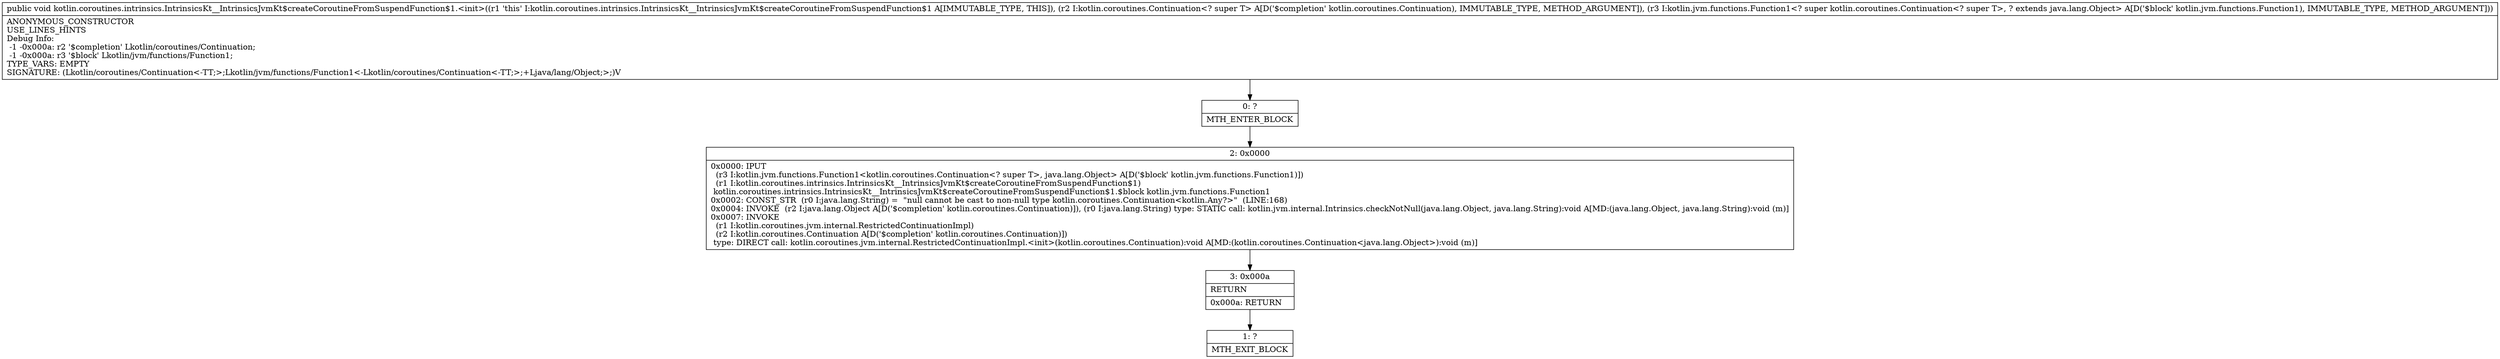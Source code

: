digraph "CFG forkotlin.coroutines.intrinsics.IntrinsicsKt__IntrinsicsJvmKt$createCoroutineFromSuspendFunction$1.\<init\>(Lkotlin\/coroutines\/Continuation;Lkotlin\/jvm\/functions\/Function1;)V" {
Node_0 [shape=record,label="{0\:\ ?|MTH_ENTER_BLOCK\l}"];
Node_2 [shape=record,label="{2\:\ 0x0000|0x0000: IPUT  \l  (r3 I:kotlin.jvm.functions.Function1\<kotlin.coroutines.Continuation\<? super T\>, java.lang.Object\> A[D('$block' kotlin.jvm.functions.Function1)])\l  (r1 I:kotlin.coroutines.intrinsics.IntrinsicsKt__IntrinsicsJvmKt$createCoroutineFromSuspendFunction$1)\l kotlin.coroutines.intrinsics.IntrinsicsKt__IntrinsicsJvmKt$createCoroutineFromSuspendFunction$1.$block kotlin.jvm.functions.Function1 \l0x0002: CONST_STR  (r0 I:java.lang.String) =  \"null cannot be cast to non\-null type kotlin.coroutines.Continuation\<kotlin.Any?\>\"  (LINE:168)\l0x0004: INVOKE  (r2 I:java.lang.Object A[D('$completion' kotlin.coroutines.Continuation)]), (r0 I:java.lang.String) type: STATIC call: kotlin.jvm.internal.Intrinsics.checkNotNull(java.lang.Object, java.lang.String):void A[MD:(java.lang.Object, java.lang.String):void (m)]\l0x0007: INVOKE  \l  (r1 I:kotlin.coroutines.jvm.internal.RestrictedContinuationImpl)\l  (r2 I:kotlin.coroutines.Continuation A[D('$completion' kotlin.coroutines.Continuation)])\l type: DIRECT call: kotlin.coroutines.jvm.internal.RestrictedContinuationImpl.\<init\>(kotlin.coroutines.Continuation):void A[MD:(kotlin.coroutines.Continuation\<java.lang.Object\>):void (m)]\l}"];
Node_3 [shape=record,label="{3\:\ 0x000a|RETURN\l|0x000a: RETURN   \l}"];
Node_1 [shape=record,label="{1\:\ ?|MTH_EXIT_BLOCK\l}"];
MethodNode[shape=record,label="{public void kotlin.coroutines.intrinsics.IntrinsicsKt__IntrinsicsJvmKt$createCoroutineFromSuspendFunction$1.\<init\>((r1 'this' I:kotlin.coroutines.intrinsics.IntrinsicsKt__IntrinsicsJvmKt$createCoroutineFromSuspendFunction$1 A[IMMUTABLE_TYPE, THIS]), (r2 I:kotlin.coroutines.Continuation\<? super T\> A[D('$completion' kotlin.coroutines.Continuation), IMMUTABLE_TYPE, METHOD_ARGUMENT]), (r3 I:kotlin.jvm.functions.Function1\<? super kotlin.coroutines.Continuation\<? super T\>, ? extends java.lang.Object\> A[D('$block' kotlin.jvm.functions.Function1), IMMUTABLE_TYPE, METHOD_ARGUMENT]))  | ANONYMOUS_CONSTRUCTOR\lUSE_LINES_HINTS\lDebug Info:\l  \-1 \-0x000a: r2 '$completion' Lkotlin\/coroutines\/Continuation;\l  \-1 \-0x000a: r3 '$block' Lkotlin\/jvm\/functions\/Function1;\lTYPE_VARS: EMPTY\lSIGNATURE: (Lkotlin\/coroutines\/Continuation\<\-TT;\>;Lkotlin\/jvm\/functions\/Function1\<\-Lkotlin\/coroutines\/Continuation\<\-TT;\>;+Ljava\/lang\/Object;\>;)V\l}"];
MethodNode -> Node_0;Node_0 -> Node_2;
Node_2 -> Node_3;
Node_3 -> Node_1;
}

